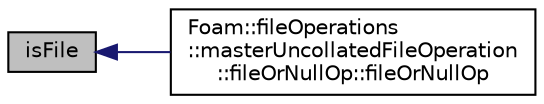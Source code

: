 digraph "isFile"
{
  bgcolor="transparent";
  edge [fontname="Helvetica",fontsize="10",labelfontname="Helvetica",labelfontsize="10"];
  node [fontname="Helvetica",fontsize="10",shape=record];
  rankdir="LR";
  Node1 [label="isFile",height=0.2,width=0.4,color="black", fillcolor="grey75", style="filled" fontcolor="black"];
  Node1 -> Node2 [dir="back",color="midnightblue",fontsize="10",style="solid",fontname="Helvetica"];
  Node2 [label="Foam::fileOperations\l::masterUncollatedFileOperation\l::fileOrNullOp::fileOrNullOp",height=0.2,width=0.4,color="black",URL="$classFoam_1_1fileOperations_1_1masterUncollatedFileOperation_1_1fileOrNullOp.html#a4dca1d9a420068436f62b906b00429b9"];
}
